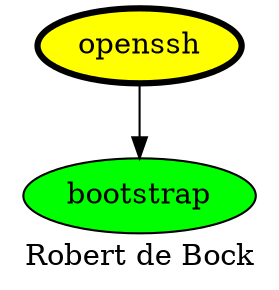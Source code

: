 digraph PhiloDilemma {
  label = "Robert de Bock" ;
  overlap=false
  {
    bootstrap [fillcolor=green style=filled]
    openssh [fillcolor=yellow style=filled penwidth=3]
  }
  openssh -> bootstrap
}
